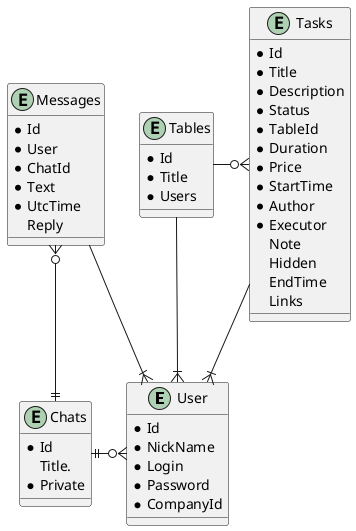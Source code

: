 @startuml models

entity User{
*Id
*NickName
*Login
*Password
*CompanyId
}
entity Tables{
*Id
*Title
*Users
}
entity Tasks{
*Id
*Title
*Description
*Status
*TableId
*Duration
*Price
*StartTime
*Author
*Executor
Note
Hidden
EndTime
Links
}
entity Chats{
*Id
Title.
*Private
}
entity Messages{
*Id
*User
*ChatId
*Text
*UtcTime
Reply
}

Tables -right-o{ Tasks
Tables --|{ User
Tasks --|{ User
Chats ||-up-o{ Messages
Chats ||-right-o{ User
Messages --|{ User




@enduml